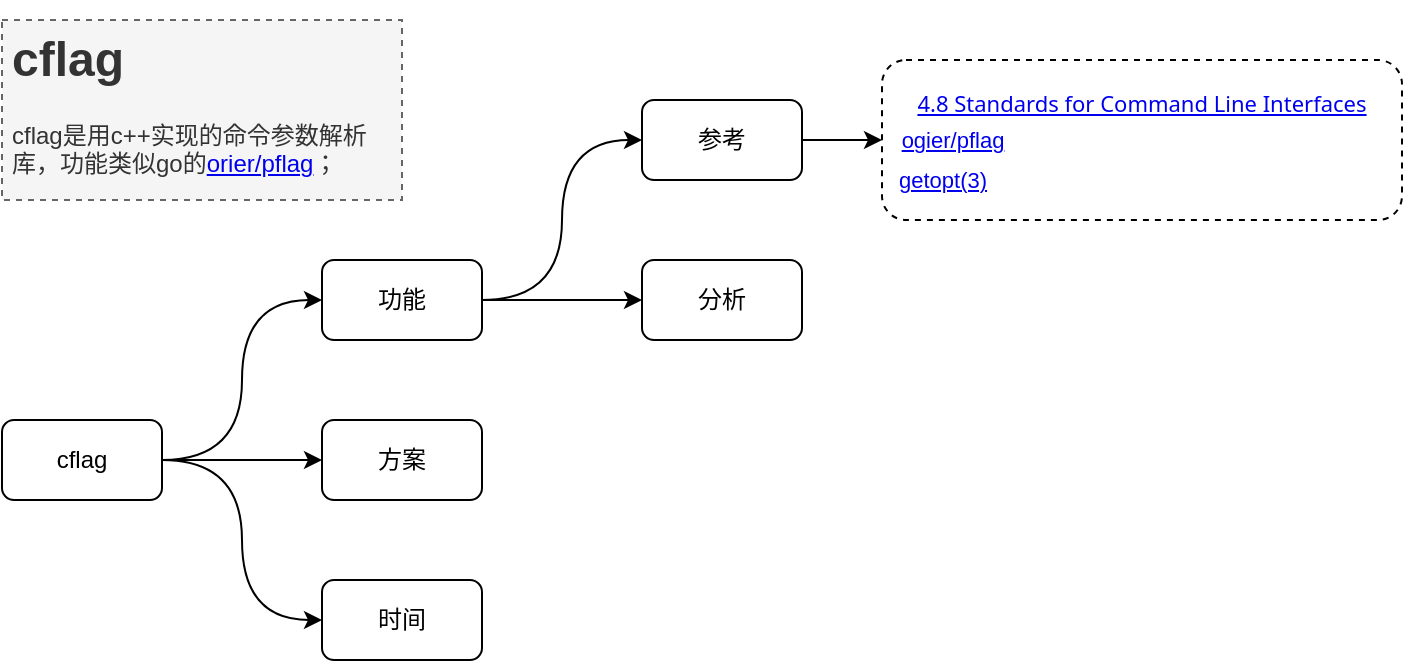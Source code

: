 <mxfile version="18.0.0" type="github">
  <diagram id="WUahGxOWOcRJzkmeIZj4" name="cflag">
    <mxGraphModel dx="631" dy="431" grid="1" gridSize="10" guides="1" tooltips="1" connect="1" arrows="1" fold="1" page="1" pageScale="1" pageWidth="827" pageHeight="1169" math="0" shadow="0">
      <root>
        <mxCell id="0" />
        <mxCell id="1" parent="0" />
        <mxCell id="n200EDo4t4nYnCnLmRdz-4" value="" style="edgeStyle=orthogonalEdgeStyle;rounded=0;orthogonalLoop=1;jettySize=auto;html=1;curved=1;entryX=0;entryY=0.5;entryDx=0;entryDy=0;" edge="1" parent="1" source="n200EDo4t4nYnCnLmRdz-1" target="n200EDo4t4nYnCnLmRdz-3">
          <mxGeometry relative="1" as="geometry" />
        </mxCell>
        <mxCell id="n200EDo4t4nYnCnLmRdz-6" style="edgeStyle=orthogonalEdgeStyle;curved=1;rounded=0;orthogonalLoop=1;jettySize=auto;html=1;entryX=0;entryY=0.5;entryDx=0;entryDy=0;" edge="1" parent="1" source="n200EDo4t4nYnCnLmRdz-1" target="n200EDo4t4nYnCnLmRdz-5">
          <mxGeometry relative="1" as="geometry" />
        </mxCell>
        <mxCell id="n200EDo4t4nYnCnLmRdz-8" style="edgeStyle=orthogonalEdgeStyle;curved=1;rounded=0;orthogonalLoop=1;jettySize=auto;html=1;entryX=0;entryY=0.5;entryDx=0;entryDy=0;" edge="1" parent="1" source="n200EDo4t4nYnCnLmRdz-1" target="n200EDo4t4nYnCnLmRdz-7">
          <mxGeometry relative="1" as="geometry" />
        </mxCell>
        <mxCell id="n200EDo4t4nYnCnLmRdz-1" value="cflag" style="rounded=1;whiteSpace=wrap;html=1;" vertex="1" parent="1">
          <mxGeometry x="40" y="320" width="80" height="40" as="geometry" />
        </mxCell>
        <mxCell id="n200EDo4t4nYnCnLmRdz-2" value="&lt;h1&gt;cflag&lt;/h1&gt;&lt;p&gt;cflag是用c++实现的命令参数解析库，功能类似go的&lt;a href=&quot;https://github.com/ogier/pflag&quot;&gt;orier/pflag&lt;/a&gt;；&lt;/p&gt;" style="text;html=1;strokeColor=#666666;fillColor=#f5f5f5;spacing=5;spacingTop=-20;whiteSpace=wrap;overflow=hidden;rounded=0;dashed=1;fontColor=#333333;" vertex="1" parent="1">
          <mxGeometry x="40" y="120" width="200" height="90" as="geometry" />
        </mxCell>
        <mxCell id="n200EDo4t4nYnCnLmRdz-10" value="" style="edgeStyle=orthogonalEdgeStyle;curved=1;rounded=0;orthogonalLoop=1;jettySize=auto;html=1;entryX=0;entryY=0.5;entryDx=0;entryDy=0;" edge="1" parent="1" source="n200EDo4t4nYnCnLmRdz-3" target="n200EDo4t4nYnCnLmRdz-9">
          <mxGeometry relative="1" as="geometry" />
        </mxCell>
        <mxCell id="n200EDo4t4nYnCnLmRdz-22" value="" style="edgeStyle=orthogonalEdgeStyle;curved=1;rounded=0;orthogonalLoop=1;jettySize=auto;html=1;fontSize=11;fontColor=#000000;" edge="1" parent="1" source="n200EDo4t4nYnCnLmRdz-3" target="n200EDo4t4nYnCnLmRdz-21">
          <mxGeometry relative="1" as="geometry" />
        </mxCell>
        <mxCell id="n200EDo4t4nYnCnLmRdz-3" value="功能" style="rounded=1;whiteSpace=wrap;html=1;" vertex="1" parent="1">
          <mxGeometry x="200" y="240" width="80" height="40" as="geometry" />
        </mxCell>
        <mxCell id="n200EDo4t4nYnCnLmRdz-5" value="方案" style="rounded=1;whiteSpace=wrap;html=1;" vertex="1" parent="1">
          <mxGeometry x="200" y="320" width="80" height="40" as="geometry" />
        </mxCell>
        <mxCell id="n200EDo4t4nYnCnLmRdz-7" value="时间" style="rounded=1;whiteSpace=wrap;html=1;" vertex="1" parent="1">
          <mxGeometry x="200" y="400" width="80" height="40" as="geometry" />
        </mxCell>
        <mxCell id="n200EDo4t4nYnCnLmRdz-16" value="" style="edgeStyle=orthogonalEdgeStyle;curved=1;rounded=0;orthogonalLoop=1;jettySize=auto;html=1;" edge="1" parent="1" source="n200EDo4t4nYnCnLmRdz-9" target="n200EDo4t4nYnCnLmRdz-15">
          <mxGeometry relative="1" as="geometry" />
        </mxCell>
        <mxCell id="n200EDo4t4nYnCnLmRdz-9" value="参考" style="rounded=1;whiteSpace=wrap;html=1;" vertex="1" parent="1">
          <mxGeometry x="360" y="160" width="80" height="40" as="geometry" />
        </mxCell>
        <mxCell id="n200EDo4t4nYnCnLmRdz-21" value="分析" style="rounded=1;whiteSpace=wrap;html=1;" vertex="1" parent="1">
          <mxGeometry x="360" y="240" width="80" height="40" as="geometry" />
        </mxCell>
        <mxCell id="n200EDo4t4nYnCnLmRdz-23" value="" style="group" vertex="1" connectable="0" parent="1">
          <mxGeometry x="480" y="140" width="260" height="80" as="geometry" />
        </mxCell>
        <mxCell id="n200EDo4t4nYnCnLmRdz-15" value="" style="rounded=1;whiteSpace=wrap;html=1;dashed=1;" vertex="1" parent="n200EDo4t4nYnCnLmRdz-23">
          <mxGeometry width="260" height="80" as="geometry" />
        </mxCell>
        <mxCell id="n200EDo4t4nYnCnLmRdz-11" value="&lt;h3 style=&quot;margin: 1em 0px 0.87em; padding: 0px; color: rgb(51, 51, 51); font-family: &amp;quot;Fira Sans&amp;quot;, sans; text-align: left; font-size: 11px;&quot; class=&quot;section&quot;&gt;&lt;font style=&quot;font-size: 11px; font-weight: normal;&quot;&gt;&lt;a href=&quot;https://www.gnu.org/prep/standards/html_node/Command_002dLine-Interfaces.html&quot; style=&quot;font-size: 11px;&quot;&gt;4.8 Standards for Command Line Interfaces&lt;/a&gt;&lt;/font&gt;&lt;/h3&gt;" style="text;html=1;strokeColor=none;fillColor=none;align=center;verticalAlign=middle;whiteSpace=wrap;rounded=0;dashed=1;fontSize=11;" vertex="1" parent="n200EDo4t4nYnCnLmRdz-23">
          <mxGeometry y="10" width="260" height="20" as="geometry" />
        </mxCell>
        <mxCell id="n200EDo4t4nYnCnLmRdz-17" value="&lt;a href=&quot;https://github.com/ogier/pflag&quot;&gt;ogier/pflag&lt;/a&gt;" style="text;html=1;align=center;verticalAlign=middle;resizable=0;points=[];autosize=1;strokeColor=none;fillColor=none;fontSize=11;" vertex="1" parent="n200EDo4t4nYnCnLmRdz-23">
          <mxGeometry y="30" width="70" height="20" as="geometry" />
        </mxCell>
        <mxCell id="n200EDo4t4nYnCnLmRdz-20" value="&lt;a href=&quot;https://man7.org/linux/man-pages/man3/getopt.3.html&quot;&gt;getopt(3)&lt;/a&gt;" style="text;html=1;align=center;verticalAlign=middle;resizable=0;points=[];autosize=1;strokeColor=none;fillColor=none;fontSize=11;fontColor=#000000;" vertex="1" parent="n200EDo4t4nYnCnLmRdz-23">
          <mxGeometry y="50" width="60" height="20" as="geometry" />
        </mxCell>
      </root>
    </mxGraphModel>
  </diagram>
</mxfile>
